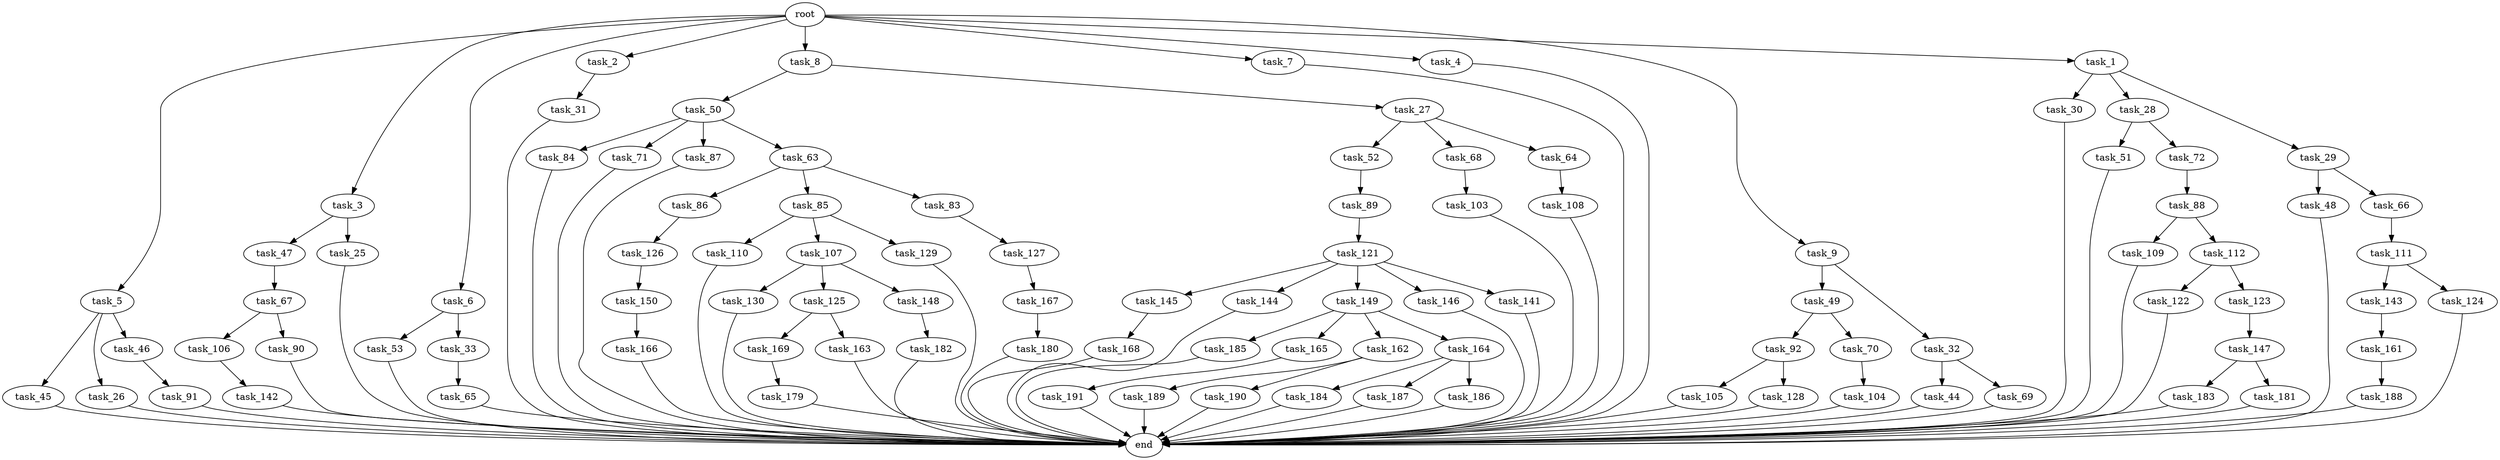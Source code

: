 digraph G {
  task_65 [size="13743895347.200001"];
  task_92 [size="7730941132.800000"];
  task_45 [size="21474836480.000000"];
  task_89 [size="30923764531.200001"];
  task_5 [size="102.400000"];
  task_47 [size="13743895347.200001"];
  task_179 [size="85899345920.000000"];
  task_3 [size="102.400000"];
  task_6 [size="102.400000"];
  task_30 [size="85899345920.000000"];
  task_2 [size="102.400000"];
  task_8 [size="102.400000"];
  task_150 [size="21474836480.000000"];
  task_44 [size="85899345920.000000"];
  task_166 [size="7730941132.800000"];
  task_69 [size="85899345920.000000"];
  task_53 [size="69578470195.199997"];
  task_84 [size="69578470195.199997"];
  task_49 [size="30923764531.200001"];
  task_184 [size="30923764531.200001"];
  task_187 [size="30923764531.200001"];
  task_86 [size="13743895347.200001"];
  task_145 [size="69578470195.199997"];
  task_168 [size="69578470195.199997"];
  task_7 [size="102.400000"];
  task_144 [size="69578470195.199997"];
  task_33 [size="69578470195.199997"];
  task_130 [size="30923764531.200001"];
  task_189 [size="54975581388.800003"];
  task_169 [size="42090679500.800003"];
  task_71 [size="69578470195.199997"];
  task_183 [size="54975581388.800003"];
  task_105 [size="30923764531.200001"];
  task_48 [size="3435973836.800000"];
  task_4 [size="102.400000"];
  task_104 [size="85899345920.000000"];
  task_185 [size="3435973836.800000"];
  task_181 [size="54975581388.800003"];
  task_85 [size="13743895347.200001"];
  task_109 [size="3435973836.800000"];
  task_149 [size="69578470195.199997"];
  task_50 [size="30923764531.200001"];
  task_26 [size="21474836480.000000"];
  task_161 [size="13743895347.200001"];
  task_83 [size="13743895347.200001"];
  task_147 [size="85899345920.000000"];
  task_103 [size="13743895347.200001"];
  task_110 [size="85899345920.000000"];
  task_9 [size="102.400000"];
  task_46 [size="21474836480.000000"];
  task_127 [size="7730941132.800000"];
  task_121 [size="7730941132.800000"];
  task_186 [size="30923764531.200001"];
  task_107 [size="85899345920.000000"];
  task_25 [size="13743895347.200001"];
  task_126 [size="85899345920.000000"];
  task_27 [size="30923764531.200001"];
  task_191 [size="54975581388.800003"];
  end [size="0.000000"];
  task_143 [size="30923764531.200001"];
  task_51 [size="54975581388.800003"];
  task_66 [size="3435973836.800000"];
  task_142 [size="54975581388.800003"];
  root [size="0.000000"];
  task_106 [size="85899345920.000000"];
  task_146 [size="69578470195.199997"];
  task_32 [size="30923764531.200001"];
  task_141 [size="69578470195.199997"];
  task_188 [size="42090679500.800003"];
  task_72 [size="54975581388.800003"];
  task_180 [size="42090679500.800003"];
  task_129 [size="85899345920.000000"];
  task_88 [size="69578470195.199997"];
  task_28 [size="85899345920.000000"];
  task_190 [size="54975581388.800003"];
  task_91 [size="69578470195.199997"];
  task_87 [size="69578470195.199997"];
  task_29 [size="85899345920.000000"];
  task_31 [size="13743895347.200001"];
  task_112 [size="3435973836.800000"];
  task_165 [size="3435973836.800000"];
  task_122 [size="42090679500.800003"];
  task_63 [size="69578470195.199997"];
  task_52 [size="69578470195.199997"];
  task_162 [size="3435973836.800000"];
  task_111 [size="13743895347.200001"];
  task_167 [size="13743895347.200001"];
  task_67 [size="3435973836.800000"];
  task_125 [size="30923764531.200001"];
  task_124 [size="30923764531.200001"];
  task_163 [size="42090679500.800003"];
  task_164 [size="3435973836.800000"];
  task_90 [size="85899345920.000000"];
  task_128 [size="30923764531.200001"];
  task_148 [size="30923764531.200001"];
  task_1 [size="102.400000"];
  task_108 [size="13743895347.200001"];
  task_68 [size="69578470195.199997"];
  task_182 [size="54975581388.800003"];
  task_70 [size="7730941132.800000"];
  task_64 [size="69578470195.199997"];
  task_123 [size="42090679500.800003"];

  task_65 -> end [size="1.000000"];
  task_92 -> task_105 [size="301989888.000000"];
  task_92 -> task_128 [size="301989888.000000"];
  task_45 -> end [size="1.000000"];
  task_89 -> task_121 [size="75497472.000000"];
  task_5 -> task_26 [size="209715200.000000"];
  task_5 -> task_46 [size="209715200.000000"];
  task_5 -> task_45 [size="209715200.000000"];
  task_47 -> task_67 [size="33554432.000000"];
  task_179 -> end [size="1.000000"];
  task_3 -> task_47 [size="134217728.000000"];
  task_3 -> task_25 [size="134217728.000000"];
  task_6 -> task_53 [size="679477248.000000"];
  task_6 -> task_33 [size="679477248.000000"];
  task_30 -> end [size="1.000000"];
  task_2 -> task_31 [size="134217728.000000"];
  task_8 -> task_27 [size="301989888.000000"];
  task_8 -> task_50 [size="301989888.000000"];
  task_150 -> task_166 [size="75497472.000000"];
  task_44 -> end [size="1.000000"];
  task_166 -> end [size="1.000000"];
  task_69 -> end [size="1.000000"];
  task_53 -> end [size="1.000000"];
  task_84 -> end [size="1.000000"];
  task_49 -> task_70 [size="75497472.000000"];
  task_49 -> task_92 [size="75497472.000000"];
  task_184 -> end [size="1.000000"];
  task_187 -> end [size="1.000000"];
  task_86 -> task_126 [size="838860800.000000"];
  task_145 -> task_168 [size="679477248.000000"];
  task_168 -> end [size="1.000000"];
  task_7 -> end [size="1.000000"];
  task_144 -> end [size="1.000000"];
  task_33 -> task_65 [size="134217728.000000"];
  task_130 -> end [size="1.000000"];
  task_189 -> end [size="1.000000"];
  task_169 -> task_179 [size="838860800.000000"];
  task_71 -> end [size="1.000000"];
  task_183 -> end [size="1.000000"];
  task_105 -> end [size="1.000000"];
  task_48 -> end [size="1.000000"];
  task_4 -> end [size="1.000000"];
  task_104 -> end [size="1.000000"];
  task_185 -> end [size="1.000000"];
  task_181 -> end [size="1.000000"];
  task_85 -> task_110 [size="838860800.000000"];
  task_85 -> task_107 [size="838860800.000000"];
  task_85 -> task_129 [size="838860800.000000"];
  task_109 -> end [size="1.000000"];
  task_149 -> task_162 [size="33554432.000000"];
  task_149 -> task_164 [size="33554432.000000"];
  task_149 -> task_185 [size="33554432.000000"];
  task_149 -> task_165 [size="33554432.000000"];
  task_50 -> task_84 [size="679477248.000000"];
  task_50 -> task_87 [size="679477248.000000"];
  task_50 -> task_71 [size="679477248.000000"];
  task_50 -> task_63 [size="679477248.000000"];
  task_26 -> end [size="1.000000"];
  task_161 -> task_188 [size="411041792.000000"];
  task_83 -> task_127 [size="75497472.000000"];
  task_147 -> task_181 [size="536870912.000000"];
  task_147 -> task_183 [size="536870912.000000"];
  task_103 -> end [size="1.000000"];
  task_110 -> end [size="1.000000"];
  task_9 -> task_49 [size="301989888.000000"];
  task_9 -> task_32 [size="301989888.000000"];
  task_46 -> task_91 [size="679477248.000000"];
  task_127 -> task_167 [size="134217728.000000"];
  task_121 -> task_141 [size="679477248.000000"];
  task_121 -> task_144 [size="679477248.000000"];
  task_121 -> task_146 [size="679477248.000000"];
  task_121 -> task_145 [size="679477248.000000"];
  task_121 -> task_149 [size="679477248.000000"];
  task_186 -> end [size="1.000000"];
  task_107 -> task_148 [size="301989888.000000"];
  task_107 -> task_125 [size="301989888.000000"];
  task_107 -> task_130 [size="301989888.000000"];
  task_25 -> end [size="1.000000"];
  task_126 -> task_150 [size="209715200.000000"];
  task_27 -> task_64 [size="679477248.000000"];
  task_27 -> task_52 [size="679477248.000000"];
  task_27 -> task_68 [size="679477248.000000"];
  task_191 -> end [size="1.000000"];
  task_143 -> task_161 [size="134217728.000000"];
  task_51 -> end [size="1.000000"];
  task_66 -> task_111 [size="134217728.000000"];
  task_142 -> end [size="1.000000"];
  root -> task_8 [size="1.000000"];
  root -> task_9 [size="1.000000"];
  root -> task_3 [size="1.000000"];
  root -> task_7 [size="1.000000"];
  root -> task_6 [size="1.000000"];
  root -> task_1 [size="1.000000"];
  root -> task_5 [size="1.000000"];
  root -> task_2 [size="1.000000"];
  root -> task_4 [size="1.000000"];
  task_106 -> task_142 [size="536870912.000000"];
  task_146 -> end [size="1.000000"];
  task_32 -> task_44 [size="838860800.000000"];
  task_32 -> task_69 [size="838860800.000000"];
  task_141 -> end [size="1.000000"];
  task_188 -> end [size="1.000000"];
  task_72 -> task_88 [size="679477248.000000"];
  task_180 -> end [size="1.000000"];
  task_129 -> end [size="1.000000"];
  task_88 -> task_112 [size="33554432.000000"];
  task_88 -> task_109 [size="33554432.000000"];
  task_28 -> task_51 [size="536870912.000000"];
  task_28 -> task_72 [size="536870912.000000"];
  task_190 -> end [size="1.000000"];
  task_91 -> end [size="1.000000"];
  task_87 -> end [size="1.000000"];
  task_29 -> task_48 [size="33554432.000000"];
  task_29 -> task_66 [size="33554432.000000"];
  task_31 -> end [size="1.000000"];
  task_112 -> task_123 [size="411041792.000000"];
  task_112 -> task_122 [size="411041792.000000"];
  task_165 -> task_191 [size="536870912.000000"];
  task_122 -> end [size="1.000000"];
  task_63 -> task_83 [size="134217728.000000"];
  task_63 -> task_85 [size="134217728.000000"];
  task_63 -> task_86 [size="134217728.000000"];
  task_52 -> task_89 [size="301989888.000000"];
  task_162 -> task_189 [size="536870912.000000"];
  task_162 -> task_190 [size="536870912.000000"];
  task_111 -> task_124 [size="301989888.000000"];
  task_111 -> task_143 [size="301989888.000000"];
  task_167 -> task_180 [size="411041792.000000"];
  task_67 -> task_106 [size="838860800.000000"];
  task_67 -> task_90 [size="838860800.000000"];
  task_125 -> task_169 [size="411041792.000000"];
  task_125 -> task_163 [size="411041792.000000"];
  task_124 -> end [size="1.000000"];
  task_163 -> end [size="1.000000"];
  task_164 -> task_184 [size="301989888.000000"];
  task_164 -> task_186 [size="301989888.000000"];
  task_164 -> task_187 [size="301989888.000000"];
  task_90 -> end [size="1.000000"];
  task_128 -> end [size="1.000000"];
  task_148 -> task_182 [size="536870912.000000"];
  task_1 -> task_30 [size="838860800.000000"];
  task_1 -> task_28 [size="838860800.000000"];
  task_1 -> task_29 [size="838860800.000000"];
  task_108 -> end [size="1.000000"];
  task_68 -> task_103 [size="134217728.000000"];
  task_182 -> end [size="1.000000"];
  task_70 -> task_104 [size="838860800.000000"];
  task_64 -> task_108 [size="134217728.000000"];
  task_123 -> task_147 [size="838860800.000000"];
}
